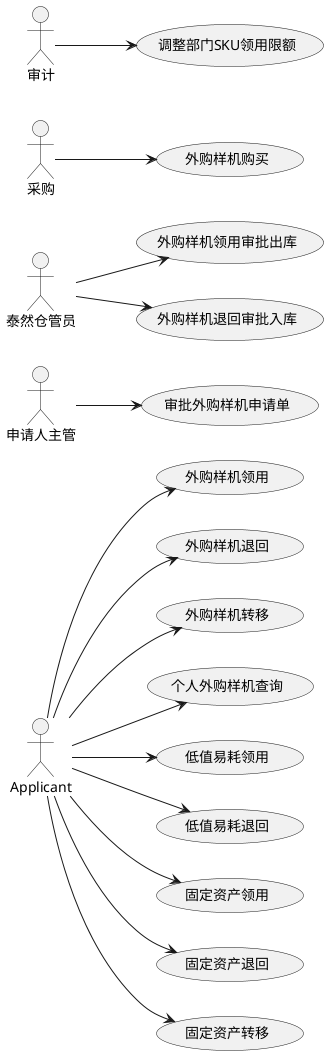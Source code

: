 @startuml
left to right direction
actor Applicant
actor 申请人主管
actor 泰然仓管员
actor 采购
actor 审计


Applicant --> (外购样机领用)
Applicant --> (外购样机退回)
Applicant --> (外购样机转移)
Applicant --> (个人外购样机查询)
Applicant --> (低值易耗领用)
Applicant --> (低值易耗退回)
Applicant --> (固定资产领用)
Applicant --> (固定资产退回)
Applicant --> (固定资产转移)

申请人主管 --> (审批外购样机申请单)

泰然仓管员 --> (外购样机领用审批出库)
泰然仓管员 --> (外购样机退回审批入库)

审计 --> (调整部门SKU领用限额)

采购 --> (外购样机购买)

@enduml